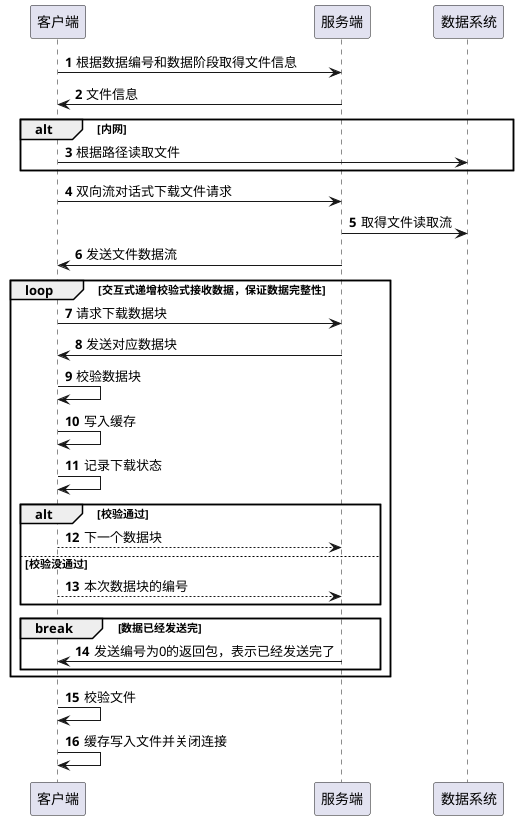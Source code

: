 @startuml
'https://plantuml.com/sequence-diagram

autonumber

客户端 -> 服务端: 根据数据编号和数据阶段取得文件信息
服务端 -> 客户端: 文件信息

alt 内网
客户端 -> 数据系统: 根据路径读取文件
end

客户端 -> 服务端: 双向流对话式下载文件请求
服务端 -> 数据系统: 取得文件读取流
服务端  -> 客户端: 发送文件数据流

loop 交互式递增校验式接收数据，保证数据完整性
客户端 -> 服务端: 请求下载数据块
服务端 -> 客户端: 发送对应数据块
客户端 -> 客户端: 校验数据块
客户端 -> 客户端: 写入缓存
客户端 -> 客户端: 记录下载状态

alt 校验通过
服务端 <-- 客户端: 下一个数据块
else 校验没通过
客户端 --> 服务端 : 本次数据块的编号
end
    break 数据已经发送完
    服务端 -> 客户端: 发送编号为0的返回包，表示已经发送完了
    end
end

客户端 -> 客户端: 校验文件


客户端 -> 客户端: 缓存写入文件并关闭连接
@enduml